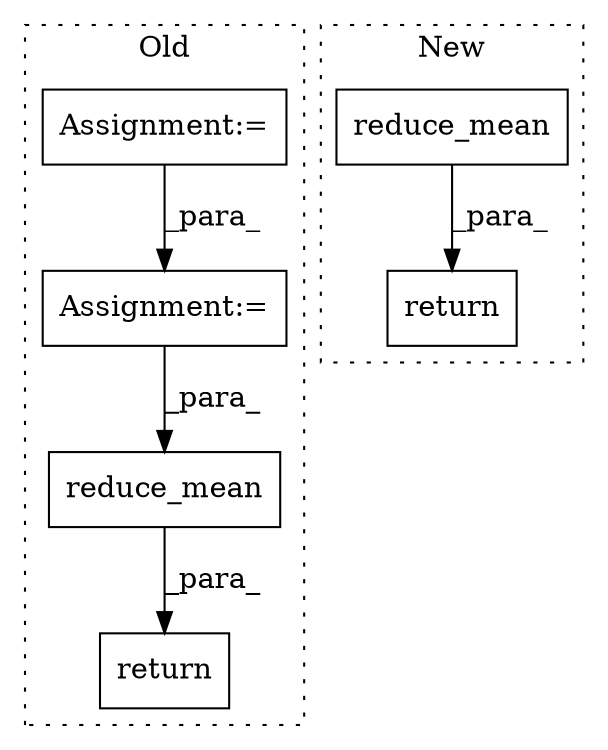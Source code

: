 digraph G {
subgraph cluster0 {
1 [label="return" a="41" s="1045" l="7" shape="box"];
4 [label="reduce_mean" a="32" s="1069,1140" l="12,1" shape="box"];
5 [label="Assignment:=" a="7" s="896" l="1" shape="box"];
6 [label="Assignment:=" a="7" s="844" l="1" shape="box"];
label = "Old";
style="dotted";
}
subgraph cluster1 {
2 [label="reduce_mean" a="32" s="776,857" l="12,1" shape="box"];
3 [label="return" a="41" s="758" l="7" shape="box"];
label = "New";
style="dotted";
}
2 -> 3 [label="_para_"];
4 -> 1 [label="_para_"];
5 -> 4 [label="_para_"];
6 -> 5 [label="_para_"];
}